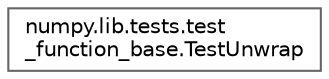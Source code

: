 digraph "Graphical Class Hierarchy"
{
 // LATEX_PDF_SIZE
  bgcolor="transparent";
  edge [fontname=Helvetica,fontsize=10,labelfontname=Helvetica,labelfontsize=10];
  node [fontname=Helvetica,fontsize=10,shape=box,height=0.2,width=0.4];
  rankdir="LR";
  Node0 [id="Node000000",label="numpy.lib.tests.test\l_function_base.TestUnwrap",height=0.2,width=0.4,color="grey40", fillcolor="white", style="filled",URL="$d9/d7a/classnumpy_1_1lib_1_1tests_1_1test__function__base_1_1TestUnwrap.html",tooltip=" "];
}
